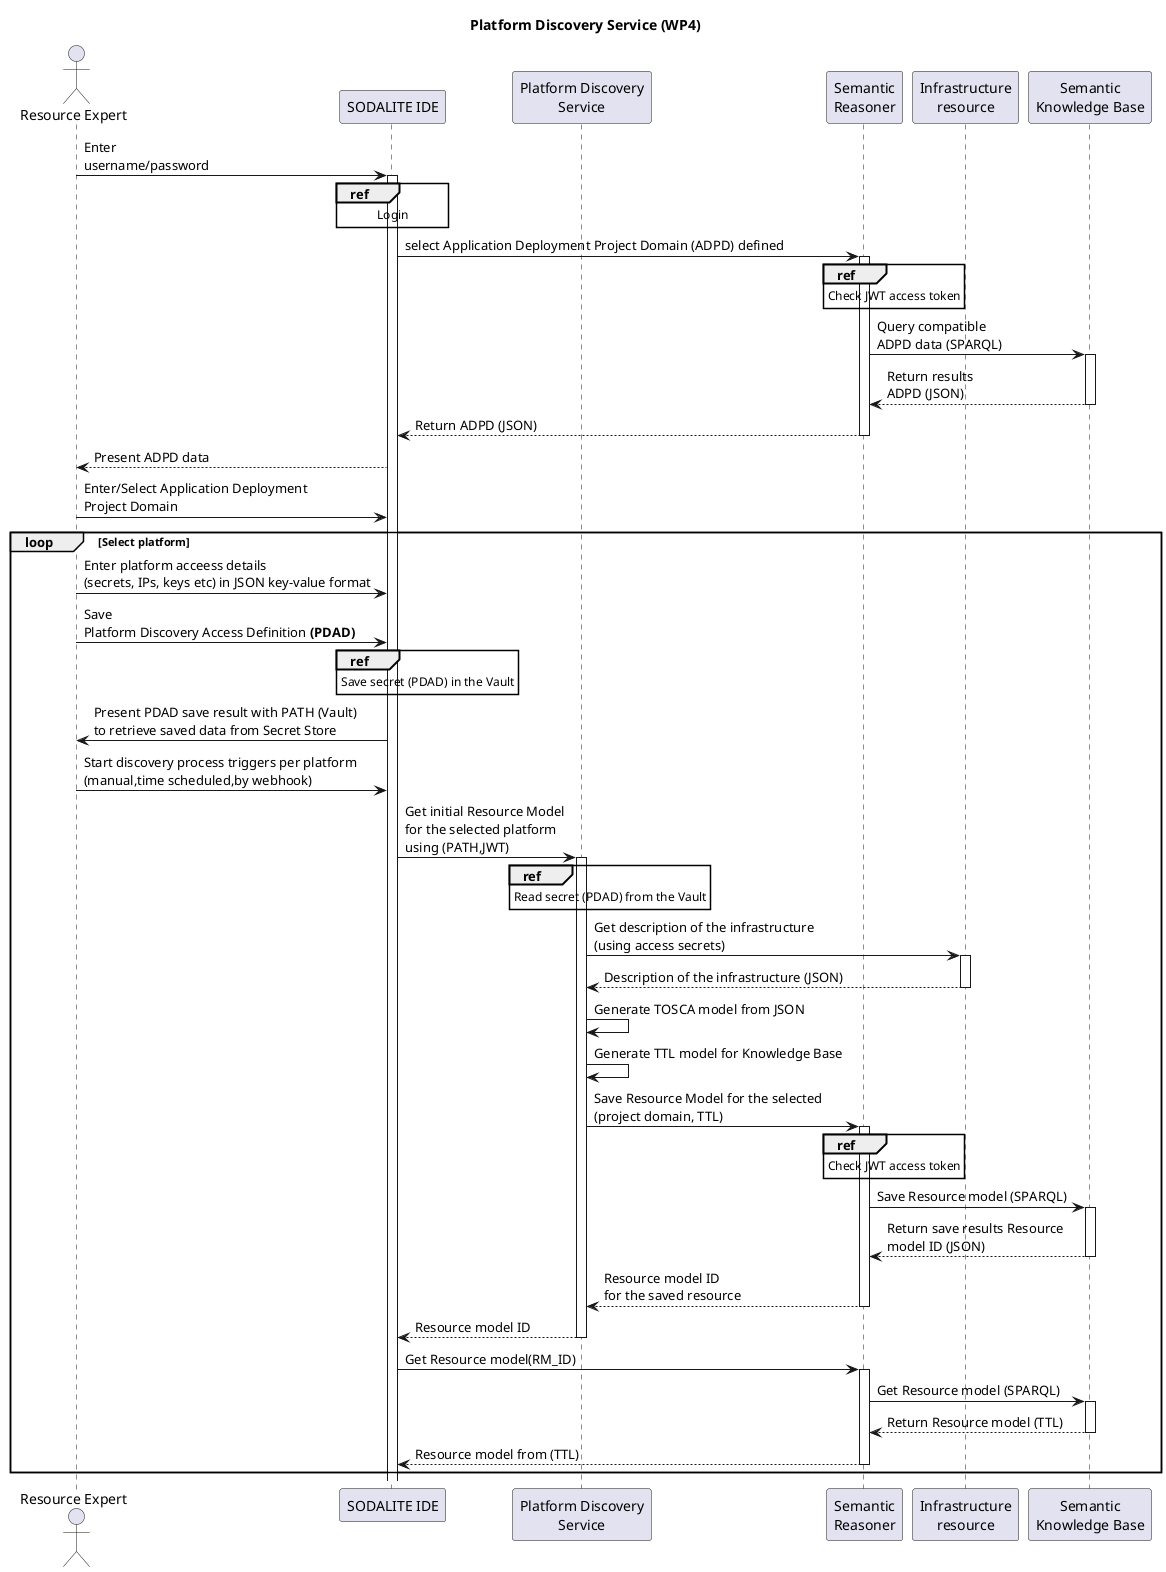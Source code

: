 @startuml

title Platform Discovery Service (WP4)

actor "Resource Expert" as re
participant "SODALITE IDE" as editor
participant "Platform Discovery\nService" as PDS
participant "Semantic\nReasoner" as reasoner
participant "Infrastructure\nresource" as resource
participant "Semantic\nKnowledge Base" as ontology

re->editor: Enter\nusername/password

activate editor
ref over editor: Login

editor->reasoner:  select Application Deployment Project Domain (ADPD) defined
activate reasoner
ref over reasoner: Check JWT access token

reasoner->ontology: Query compatible\nADPD data (SPARQL)
activate ontology
ontology-->reasoner: Return results\nADPD (JSON)
deactivate ontology
reasoner-->editor: Return ADPD (JSON)
deactivate reasoner
editor-->re: Present ADPD data
re->editor: Enter/Select Application Deployment\nProject Domain

loop Select platform
    re->editor: Enter platform acceess details\n(secrets, IPs, keys etc) in JSON key-value format
    'Save the data to secret store as a set of key-value entries (on a uniquiely defined namespace project/platform)
    re->editor: Save\nPlatform Discovery Access Definition <b>(PDAD)

    ref over editor: Save secret (PDAD) in the Vault
    editor->re: Present PDAD save result with PATH (Vault)\nto retrieve saved data from Secret Store

    re->editor: Start discovery process triggers per platform\n(manual,time scheduled,by webhook)

    editor->PDS: Get initial Resource Model\nfor the selected platform\nusing (PATH,JWT)
    activate PDS
    ref over PDS: Read secret (PDAD) from the Vault
    PDS->resource: Get description of the infrastructure\n(using access secrets)
    activate resource
    resource-->PDS: Description of the infrastructure (JSON)
    deactivate resource

    PDS->PDS: Generate TOSCA model from JSON
    PDS->PDS: Generate TTL model for Knowledge Base

    PDS->reasoner: Save Resource Model for the selected\n(project domain, TTL)

    activate reasoner
    ref over reasoner: Check JWT access token
    reasoner->ontology: Save Resource model (SPARQL)
    activate ontology
    ontology-->reasoner: Return save results Resource\nmodel ID (JSON)
    deactivate ontology
    reasoner-->PDS: Resource model ID\nfor the saved resource
    deactivate reasoner

    PDS-->editor: Resource model ID
    deactivate PDS

    editor->reasoner: Get Resource model(RM_ID)
    activate reasoner

    reasoner->ontology: Get Resource model (SPARQL)
    activate ontology
    ontology-->reasoner: Return Resource model (TTL)
    deactivate ontology

    reasoner-->editor: Resource model from (TTL)
    deactivate reasoner
    deactivate PDS

end
@enduml
